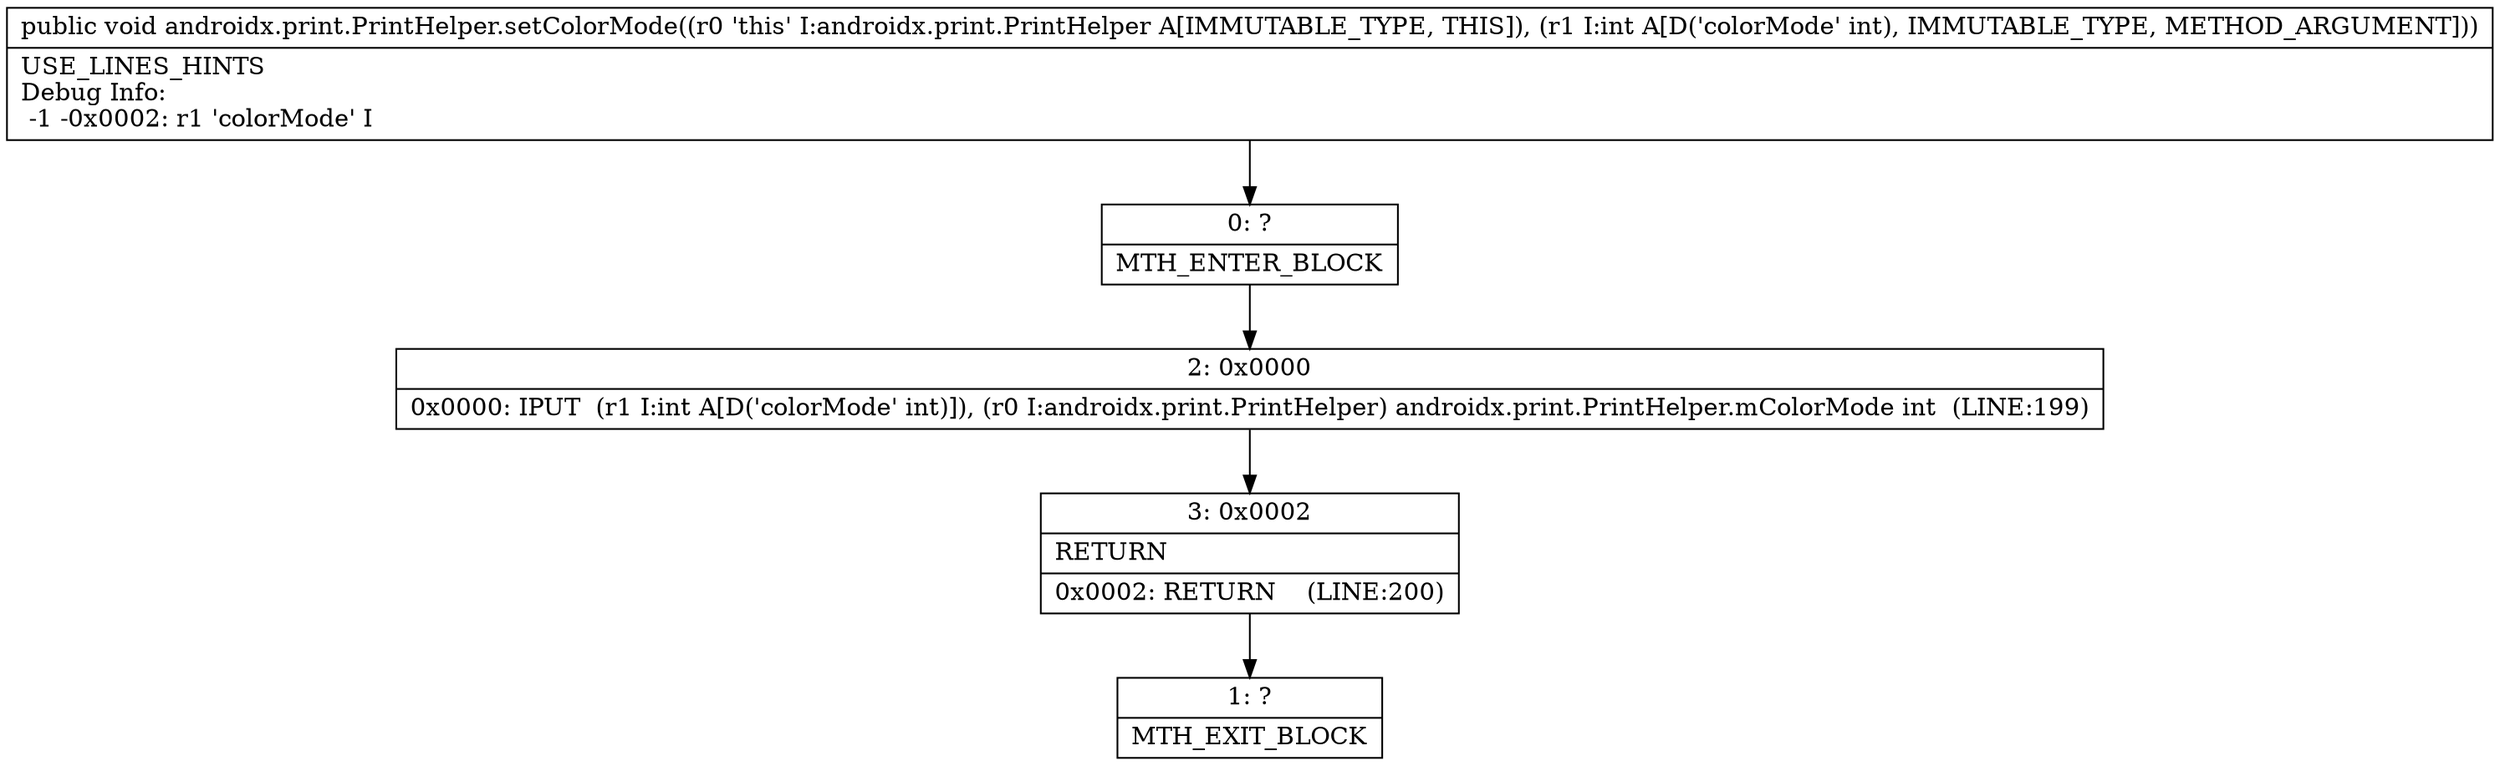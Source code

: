 digraph "CFG forandroidx.print.PrintHelper.setColorMode(I)V" {
Node_0 [shape=record,label="{0\:\ ?|MTH_ENTER_BLOCK\l}"];
Node_2 [shape=record,label="{2\:\ 0x0000|0x0000: IPUT  (r1 I:int A[D('colorMode' int)]), (r0 I:androidx.print.PrintHelper) androidx.print.PrintHelper.mColorMode int  (LINE:199)\l}"];
Node_3 [shape=record,label="{3\:\ 0x0002|RETURN\l|0x0002: RETURN    (LINE:200)\l}"];
Node_1 [shape=record,label="{1\:\ ?|MTH_EXIT_BLOCK\l}"];
MethodNode[shape=record,label="{public void androidx.print.PrintHelper.setColorMode((r0 'this' I:androidx.print.PrintHelper A[IMMUTABLE_TYPE, THIS]), (r1 I:int A[D('colorMode' int), IMMUTABLE_TYPE, METHOD_ARGUMENT]))  | USE_LINES_HINTS\lDebug Info:\l  \-1 \-0x0002: r1 'colorMode' I\l}"];
MethodNode -> Node_0;Node_0 -> Node_2;
Node_2 -> Node_3;
Node_3 -> Node_1;
}

